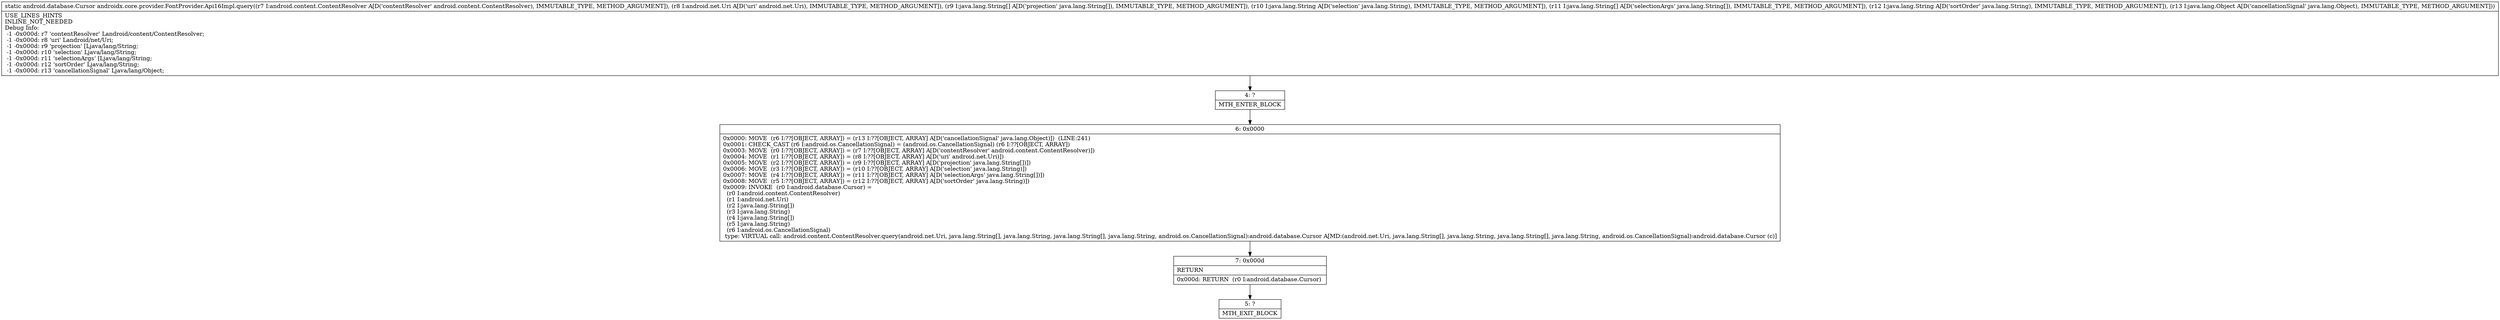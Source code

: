 digraph "CFG forandroidx.core.provider.FontProvider.Api16Impl.query(Landroid\/content\/ContentResolver;Landroid\/net\/Uri;[Ljava\/lang\/String;Ljava\/lang\/String;[Ljava\/lang\/String;Ljava\/lang\/String;Ljava\/lang\/Object;)Landroid\/database\/Cursor;" {
Node_4 [shape=record,label="{4\:\ ?|MTH_ENTER_BLOCK\l}"];
Node_6 [shape=record,label="{6\:\ 0x0000|0x0000: MOVE  (r6 I:??[OBJECT, ARRAY]) = (r13 I:??[OBJECT, ARRAY] A[D('cancellationSignal' java.lang.Object)])  (LINE:241)\l0x0001: CHECK_CAST (r6 I:android.os.CancellationSignal) = (android.os.CancellationSignal) (r6 I:??[OBJECT, ARRAY]) \l0x0003: MOVE  (r0 I:??[OBJECT, ARRAY]) = (r7 I:??[OBJECT, ARRAY] A[D('contentResolver' android.content.ContentResolver)]) \l0x0004: MOVE  (r1 I:??[OBJECT, ARRAY]) = (r8 I:??[OBJECT, ARRAY] A[D('uri' android.net.Uri)]) \l0x0005: MOVE  (r2 I:??[OBJECT, ARRAY]) = (r9 I:??[OBJECT, ARRAY] A[D('projection' java.lang.String[])]) \l0x0006: MOVE  (r3 I:??[OBJECT, ARRAY]) = (r10 I:??[OBJECT, ARRAY] A[D('selection' java.lang.String)]) \l0x0007: MOVE  (r4 I:??[OBJECT, ARRAY]) = (r11 I:??[OBJECT, ARRAY] A[D('selectionArgs' java.lang.String[])]) \l0x0008: MOVE  (r5 I:??[OBJECT, ARRAY]) = (r12 I:??[OBJECT, ARRAY] A[D('sortOrder' java.lang.String)]) \l0x0009: INVOKE  (r0 I:android.database.Cursor) = \l  (r0 I:android.content.ContentResolver)\l  (r1 I:android.net.Uri)\l  (r2 I:java.lang.String[])\l  (r3 I:java.lang.String)\l  (r4 I:java.lang.String[])\l  (r5 I:java.lang.String)\l  (r6 I:android.os.CancellationSignal)\l type: VIRTUAL call: android.content.ContentResolver.query(android.net.Uri, java.lang.String[], java.lang.String, java.lang.String[], java.lang.String, android.os.CancellationSignal):android.database.Cursor A[MD:(android.net.Uri, java.lang.String[], java.lang.String, java.lang.String[], java.lang.String, android.os.CancellationSignal):android.database.Cursor (c)]\l}"];
Node_7 [shape=record,label="{7\:\ 0x000d|RETURN\l|0x000d: RETURN  (r0 I:android.database.Cursor) \l}"];
Node_5 [shape=record,label="{5\:\ ?|MTH_EXIT_BLOCK\l}"];
MethodNode[shape=record,label="{static android.database.Cursor androidx.core.provider.FontProvider.Api16Impl.query((r7 I:android.content.ContentResolver A[D('contentResolver' android.content.ContentResolver), IMMUTABLE_TYPE, METHOD_ARGUMENT]), (r8 I:android.net.Uri A[D('uri' android.net.Uri), IMMUTABLE_TYPE, METHOD_ARGUMENT]), (r9 I:java.lang.String[] A[D('projection' java.lang.String[]), IMMUTABLE_TYPE, METHOD_ARGUMENT]), (r10 I:java.lang.String A[D('selection' java.lang.String), IMMUTABLE_TYPE, METHOD_ARGUMENT]), (r11 I:java.lang.String[] A[D('selectionArgs' java.lang.String[]), IMMUTABLE_TYPE, METHOD_ARGUMENT]), (r12 I:java.lang.String A[D('sortOrder' java.lang.String), IMMUTABLE_TYPE, METHOD_ARGUMENT]), (r13 I:java.lang.Object A[D('cancellationSignal' java.lang.Object), IMMUTABLE_TYPE, METHOD_ARGUMENT]))  | USE_LINES_HINTS\lINLINE_NOT_NEEDED\lDebug Info:\l  \-1 \-0x000d: r7 'contentResolver' Landroid\/content\/ContentResolver;\l  \-1 \-0x000d: r8 'uri' Landroid\/net\/Uri;\l  \-1 \-0x000d: r9 'projection' [Ljava\/lang\/String;\l  \-1 \-0x000d: r10 'selection' Ljava\/lang\/String;\l  \-1 \-0x000d: r11 'selectionArgs' [Ljava\/lang\/String;\l  \-1 \-0x000d: r12 'sortOrder' Ljava\/lang\/String;\l  \-1 \-0x000d: r13 'cancellationSignal' Ljava\/lang\/Object;\l}"];
MethodNode -> Node_4;Node_4 -> Node_6;
Node_6 -> Node_7;
Node_7 -> Node_5;
}

